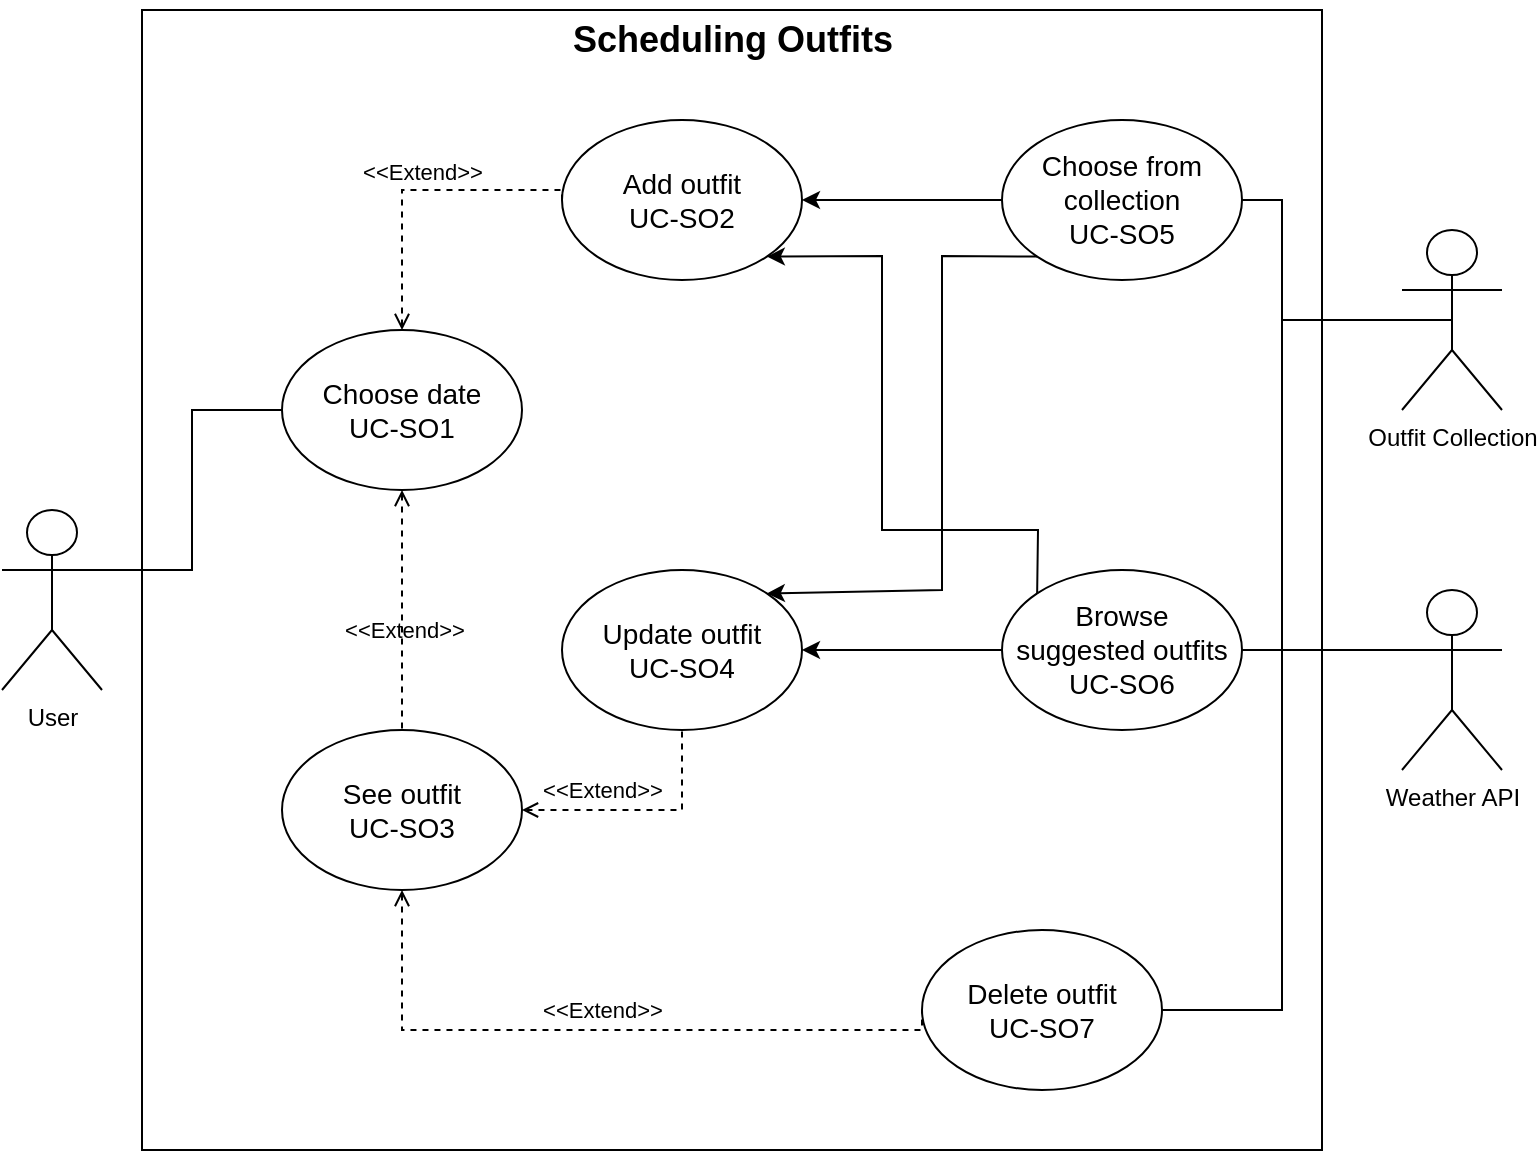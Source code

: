 <mxfile>
    <diagram name="Page-1" id="KqcELbm5QPPg4-4hKjFx">
        <mxGraphModel dx="1084" dy="1887" grid="1" gridSize="10" guides="1" tooltips="1" connect="1" arrows="1" fold="1" page="1" pageScale="1" pageWidth="850" pageHeight="1100" math="0" shadow="0">
            <root>
                <mxCell id="0"/>
                <mxCell id="1" parent="0"/>
                <mxCell id="3NXYD12o6hMY3Nq8djct-53" value="" style="rounded=0;whiteSpace=wrap;html=1;fillColor=none;movable=0;resizable=0;rotatable=0;deletable=0;editable=0;connectable=0;" parent="1" vertex="1">
                    <mxGeometry x="130" y="-40" width="590" height="570" as="geometry"/>
                </mxCell>
                <mxCell id="3NXYD12o6hMY3Nq8djct-25" style="edgeStyle=orthogonalEdgeStyle;rounded=0;orthogonalLoop=1;jettySize=auto;html=1;entryX=0;entryY=0.5;entryDx=0;entryDy=0;exitX=1;exitY=0.333;exitDx=0;exitDy=0;exitPerimeter=0;endArrow=none;endFill=0;" parent="1" source="3NXYD12o6hMY3Nq8djct-1" target="3NXYD12o6hMY3Nq8djct-22" edge="1">
                    <mxGeometry relative="1" as="geometry"/>
                </mxCell>
                <mxCell id="3NXYD12o6hMY3Nq8djct-1" value="User" style="shape=umlActor;verticalLabelPosition=bottom;verticalAlign=top;html=1;outlineConnect=0;fillColor=none;" parent="1" vertex="1">
                    <mxGeometry x="60" y="210" width="50" height="90" as="geometry"/>
                </mxCell>
                <mxCell id="15" style="edgeStyle=none;html=1;startArrow=classic;startFill=1;endArrow=none;endFill=0;" parent="1" source="3NXYD12o6hMY3Nq8djct-6" target="12" edge="1">
                    <mxGeometry relative="1" as="geometry">
                        <mxPoint x="540" y="55" as="targetPoint"/>
                    </mxGeometry>
                </mxCell>
                <mxCell id="3NXYD12o6hMY3Nq8djct-6" value="&lt;font style=&quot;font-size: 14px;&quot;&gt;Add outfit&lt;br&gt;UC-SO2&lt;br&gt;&lt;/font&gt;" style="ellipse;whiteSpace=wrap;html=1;fillColor=none;" parent="1" vertex="1">
                    <mxGeometry x="340" y="15" width="120" height="80" as="geometry"/>
                </mxCell>
                <mxCell id="3NXYD12o6hMY3Nq8djct-7" value="&lt;font style=&quot;font-size: 14px;&quot;&gt;Delete outfit&lt;br&gt;UC-SO7&lt;br&gt;&lt;/font&gt;" style="ellipse;whiteSpace=wrap;html=1;fillColor=none;" parent="1" vertex="1">
                    <mxGeometry x="520" y="420" width="120" height="80" as="geometry"/>
                </mxCell>
                <mxCell id="17" style="edgeStyle=none;html=1;exitX=1;exitY=0.5;exitDx=0;exitDy=0;entryX=0;entryY=0.5;entryDx=0;entryDy=0;startArrow=classic;startFill=1;endArrow=none;endFill=0;" parent="1" source="3NXYD12o6hMY3Nq8djct-8" target="13" edge="1">
                    <mxGeometry relative="1" as="geometry"/>
                </mxCell>
                <mxCell id="3NXYD12o6hMY3Nq8djct-8" value="&lt;font style=&quot;font-size: 14px;&quot;&gt;Update outfit&lt;br&gt;UC-SO4&lt;br&gt;&lt;/font&gt;" style="ellipse;whiteSpace=wrap;html=1;fillColor=none;" parent="1" vertex="1">
                    <mxGeometry x="340" y="240" width="120" height="80" as="geometry"/>
                </mxCell>
                <mxCell id="25" style="edgeStyle=none;rounded=0;html=1;exitX=0.5;exitY=0.5;exitDx=0;exitDy=0;exitPerimeter=0;entryX=1;entryY=0.5;entryDx=0;entryDy=0;fontSize=14;startArrow=none;startFill=0;endArrow=none;endFill=0;" edge="1" parent="1" source="3NXYD12o6hMY3Nq8djct-9" target="3NXYD12o6hMY3Nq8djct-7">
                    <mxGeometry relative="1" as="geometry">
                        <Array as="points">
                            <mxPoint x="700" y="115"/>
                            <mxPoint x="700" y="460"/>
                        </Array>
                    </mxGeometry>
                </mxCell>
                <mxCell id="26" style="edgeStyle=none;rounded=0;html=1;entryX=1;entryY=0.5;entryDx=0;entryDy=0;fontSize=14;startArrow=none;startFill=0;endArrow=none;endFill=0;" edge="1" parent="1" source="3NXYD12o6hMY3Nq8djct-9" target="12">
                    <mxGeometry relative="1" as="geometry">
                        <Array as="points">
                            <mxPoint x="700" y="115"/>
                            <mxPoint x="700" y="55"/>
                        </Array>
                    </mxGeometry>
                </mxCell>
                <mxCell id="3NXYD12o6hMY3Nq8djct-9" value="Outfit Collection" style="shape=umlActor;verticalLabelPosition=bottom;verticalAlign=top;html=1;outlineConnect=0;fillColor=none;" parent="1" vertex="1">
                    <mxGeometry x="760" y="70" width="50" height="90" as="geometry"/>
                </mxCell>
                <mxCell id="3NXYD12o6hMY3Nq8djct-17" style="edgeStyle=orthogonalEdgeStyle;rounded=0;orthogonalLoop=1;jettySize=auto;html=1;entryX=0;entryY=0.5;entryDx=0;entryDy=0;startArrow=open;startFill=0;endArrow=none;endFill=0;dashed=1;" parent="1" source="3NXYD12o6hMY3Nq8djct-15" target="3NXYD12o6hMY3Nq8djct-7" edge="1">
                    <mxGeometry relative="1" as="geometry">
                        <Array as="points">
                            <mxPoint x="260" y="470"/>
                        </Array>
                    </mxGeometry>
                </mxCell>
                <mxCell id="5" value="&amp;lt;&amp;lt;Extend&amp;gt;&amp;gt;" style="edgeLabel;html=1;align=center;verticalAlign=middle;resizable=0;points=[];labelBackgroundColor=none;" parent="3NXYD12o6hMY3Nq8djct-17" vertex="1" connectable="0">
                    <mxGeometry x="-0.088" y="-1" relative="1" as="geometry">
                        <mxPoint x="15" y="-11" as="offset"/>
                    </mxGeometry>
                </mxCell>
                <mxCell id="3NXYD12o6hMY3Nq8djct-18" style="edgeStyle=orthogonalEdgeStyle;rounded=0;orthogonalLoop=1;jettySize=auto;html=1;startArrow=open;startFill=0;endArrow=none;endFill=0;dashed=1;entryX=0.5;entryY=1;entryDx=0;entryDy=0;" parent="1" source="3NXYD12o6hMY3Nq8djct-15" target="3NXYD12o6hMY3Nq8djct-8" edge="1">
                    <mxGeometry relative="1" as="geometry">
                        <Array as="points">
                            <mxPoint x="400" y="360"/>
                        </Array>
                        <mxPoint x="400" y="280" as="targetPoint"/>
                    </mxGeometry>
                </mxCell>
                <mxCell id="6" value="&amp;lt;&amp;lt;Extend&amp;gt;&amp;gt;" style="edgeLabel;html=1;align=center;verticalAlign=middle;resizable=0;points=[];labelBackgroundColor=none;" parent="3NXYD12o6hMY3Nq8djct-18" vertex="1" connectable="0">
                    <mxGeometry x="-0.034" y="1" relative="1" as="geometry">
                        <mxPoint x="-18" y="-9" as="offset"/>
                    </mxGeometry>
                </mxCell>
                <mxCell id="3NXYD12o6hMY3Nq8djct-15" value="&lt;font style=&quot;font-size: 14px;&quot;&gt;See outfit&lt;br&gt;UC-SO3&lt;br&gt;&lt;/font&gt;" style="ellipse;whiteSpace=wrap;html=1;fillColor=none;" parent="1" vertex="1">
                    <mxGeometry x="200" y="320" width="120" height="80" as="geometry"/>
                </mxCell>
                <mxCell id="3NXYD12o6hMY3Nq8djct-24" style="edgeStyle=orthogonalEdgeStyle;rounded=0;orthogonalLoop=1;jettySize=auto;html=1;entryX=0.5;entryY=0;entryDx=0;entryDy=0;dashed=1;startArrow=open;startFill=0;endArrow=none;endFill=0;" parent="1" source="3NXYD12o6hMY3Nq8djct-22" target="3NXYD12o6hMY3Nq8djct-15" edge="1">
                    <mxGeometry relative="1" as="geometry"/>
                </mxCell>
                <mxCell id="2" value="&amp;lt;&amp;lt;Extend&amp;gt;&amp;gt;" style="edgeLabel;html=1;align=center;verticalAlign=middle;resizable=0;points=[];labelBackgroundColor=none;" parent="3NXYD12o6hMY3Nq8djct-24" vertex="1" connectable="0">
                    <mxGeometry x="0.167" y="1" relative="1" as="geometry">
                        <mxPoint as="offset"/>
                    </mxGeometry>
                </mxCell>
                <mxCell id="3NXYD12o6hMY3Nq8djct-50" style="edgeStyle=orthogonalEdgeStyle;rounded=0;orthogonalLoop=1;jettySize=auto;html=1;endArrow=none;endFill=0;startArrow=open;startFill=0;dashed=1;entryX=0;entryY=0.5;entryDx=0;entryDy=0;" parent="1" source="3NXYD12o6hMY3Nq8djct-22" target="3NXYD12o6hMY3Nq8djct-6" edge="1">
                    <mxGeometry relative="1" as="geometry">
                        <Array as="points">
                            <mxPoint x="260" y="50"/>
                        </Array>
                        <mxPoint x="490" y="110" as="targetPoint"/>
                    </mxGeometry>
                </mxCell>
                <mxCell id="4" value="&amp;lt;&amp;lt;Extend&amp;gt;&amp;gt;" style="edgeLabel;html=1;align=center;verticalAlign=middle;resizable=0;points=[];labelBackgroundColor=none;" parent="3NXYD12o6hMY3Nq8djct-50" vertex="1" connectable="0">
                    <mxGeometry x="-0.205" relative="1" as="geometry">
                        <mxPoint x="10" y="-18" as="offset"/>
                    </mxGeometry>
                </mxCell>
                <mxCell id="3NXYD12o6hMY3Nq8djct-22" value="&lt;font style=&quot;font-size: 14px;&quot;&gt;Choose date&lt;br&gt;UC-SO1&lt;/font&gt;&lt;font style=&quot;&quot;&gt;&lt;br&gt;&lt;/font&gt;" style="ellipse;whiteSpace=wrap;html=1;fillColor=none;" parent="1" vertex="1">
                    <mxGeometry x="200" y="120" width="120" height="80" as="geometry"/>
                </mxCell>
                <mxCell id="3NXYD12o6hMY3Nq8djct-36" value="Weather API" style="shape=umlActor;verticalLabelPosition=bottom;verticalAlign=top;html=1;outlineConnect=0;fillColor=none;" parent="1" vertex="1">
                    <mxGeometry x="760" y="250" width="50" height="90" as="geometry"/>
                </mxCell>
                <mxCell id="23" style="edgeStyle=none;html=1;exitX=0;exitY=1;exitDx=0;exitDy=0;entryX=1;entryY=0;entryDx=0;entryDy=0;fontSize=14;startArrow=none;startFill=0;rounded=0;endArrow=classic;endFill=1;" edge="1" parent="1" source="12" target="3NXYD12o6hMY3Nq8djct-8">
                    <mxGeometry relative="1" as="geometry">
                        <Array as="points">
                            <mxPoint x="530" y="83"/>
                            <mxPoint x="530" y="250"/>
                        </Array>
                    </mxGeometry>
                </mxCell>
                <mxCell id="12" value="&lt;font style=&quot;font-size: 14px;&quot;&gt;Choose from collection&lt;br&gt;UC-SO5&lt;br&gt;&lt;/font&gt;" style="ellipse;whiteSpace=wrap;html=1;fillColor=none;" parent="1" vertex="1">
                    <mxGeometry x="560" y="15" width="120" height="80" as="geometry"/>
                </mxCell>
                <mxCell id="18" style="edgeStyle=none;html=1;exitX=1;exitY=0.5;exitDx=0;exitDy=0;entryX=0;entryY=0.333;entryDx=0;entryDy=0;entryPerimeter=0;startArrow=none;startFill=0;endArrow=none;endFill=0;" parent="1" source="13" target="3NXYD12o6hMY3Nq8djct-36" edge="1">
                    <mxGeometry relative="1" as="geometry"/>
                </mxCell>
                <mxCell id="24" style="edgeStyle=none;rounded=0;html=1;exitX=0;exitY=0;exitDx=0;exitDy=0;entryX=1;entryY=1;entryDx=0;entryDy=0;fontSize=14;startArrow=none;startFill=0;endArrow=classic;endFill=1;" edge="1" parent="1" source="13" target="3NXYD12o6hMY3Nq8djct-6">
                    <mxGeometry relative="1" as="geometry">
                        <Array as="points">
                            <mxPoint x="578" y="220"/>
                            <mxPoint x="500" y="220"/>
                            <mxPoint x="500" y="83"/>
                        </Array>
                    </mxGeometry>
                </mxCell>
                <mxCell id="13" value="&lt;font style=&quot;font-size: 14px;&quot;&gt;Browse&lt;br&gt;suggested outfits&lt;br&gt;UC-SO6&lt;br&gt;&lt;/font&gt;" style="ellipse;whiteSpace=wrap;html=1;fillColor=none;" parent="1" vertex="1">
                    <mxGeometry x="560" y="240" width="120" height="80" as="geometry"/>
                </mxCell>
                <mxCell id="27" value="&lt;b&gt;&lt;font style=&quot;font-size: 18px;&quot;&gt;Scheduling Outfits&lt;/font&gt;&lt;/b&gt;" style="text;html=1;align=center;verticalAlign=middle;resizable=0;points=[];autosize=1;strokeColor=none;fillColor=none;fontSize=14;" vertex="1" parent="1">
                    <mxGeometry x="335" y="-45" width="180" height="40" as="geometry"/>
                </mxCell>
            </root>
        </mxGraphModel>
    </diagram>
</mxfile>